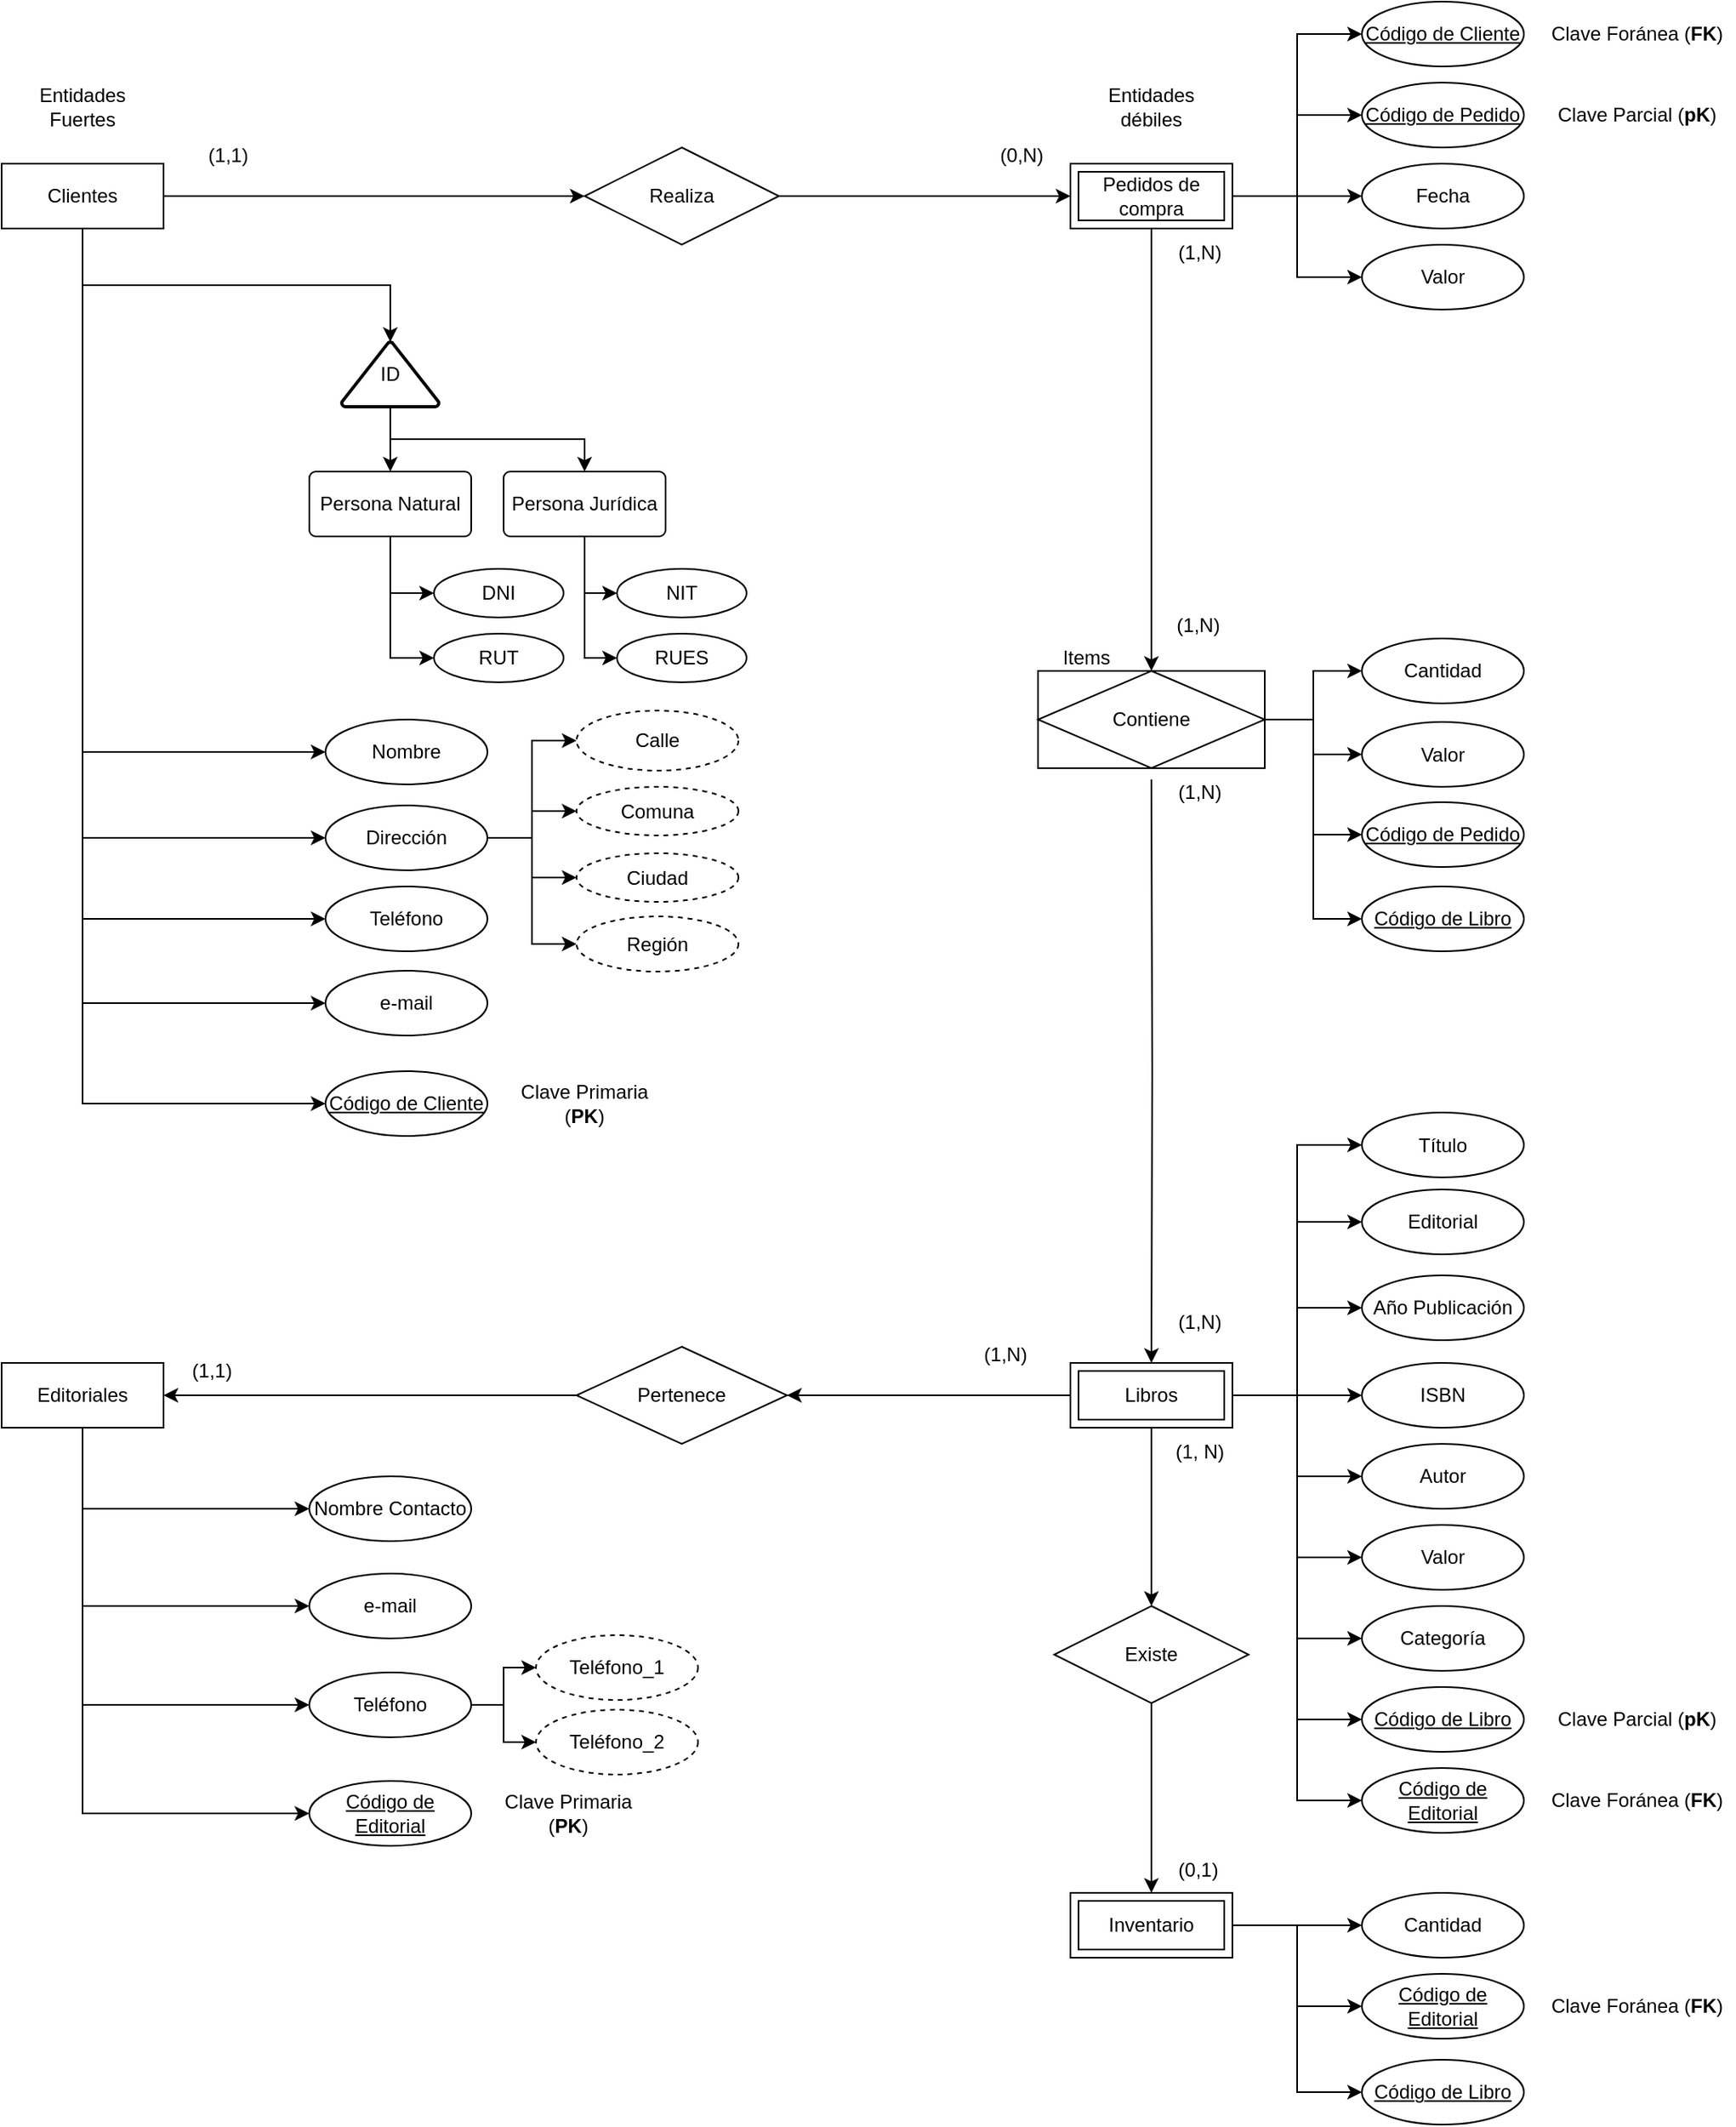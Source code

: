 <mxfile version="27.0.6" pages="2">
  <diagram name="Modelo Conceptual" id="aY8C0CWRc4ceLzLW_nXA">
    <mxGraphModel dx="2040" dy="662" grid="1" gridSize="10" guides="1" tooltips="1" connect="1" arrows="1" fold="1" page="1" pageScale="1" pageWidth="827" pageHeight="1169" math="0" shadow="0">
      <root>
        <mxCell id="0" />
        <mxCell id="1" parent="0" />
        <mxCell id="IEarKkadrqJ-7OaDFkOo-12" value="" style="edgeStyle=orthogonalEdgeStyle;rounded=0;orthogonalLoop=1;jettySize=auto;html=1;exitX=1;exitY=0.5;exitDx=0;exitDy=0;" parent="1" source="s6bERgY4n7bWf2fCO63s-3" target="IEarKkadrqJ-7OaDFkOo-10" edge="1">
          <mxGeometry relative="1" as="geometry" />
        </mxCell>
        <mxCell id="CXtI8FC8hVVEutXkW_Ce-2" style="edgeStyle=orthogonalEdgeStyle;rounded=0;orthogonalLoop=1;jettySize=auto;html=1;exitX=0.5;exitY=1;exitDx=0;exitDy=0;entryX=0;entryY=0.5;entryDx=0;entryDy=0;" parent="1" source="s6bERgY4n7bWf2fCO63s-3" target="CXtI8FC8hVVEutXkW_Ce-1" edge="1">
          <mxGeometry relative="1" as="geometry" />
        </mxCell>
        <mxCell id="CXtI8FC8hVVEutXkW_Ce-8" style="edgeStyle=orthogonalEdgeStyle;rounded=0;orthogonalLoop=1;jettySize=auto;html=1;exitX=0.5;exitY=1;exitDx=0;exitDy=0;entryX=0;entryY=0.5;entryDx=0;entryDy=0;" parent="1" source="s6bERgY4n7bWf2fCO63s-3" target="CXtI8FC8hVVEutXkW_Ce-3" edge="1">
          <mxGeometry relative="1" as="geometry" />
        </mxCell>
        <mxCell id="CXtI8FC8hVVEutXkW_Ce-9" style="edgeStyle=orthogonalEdgeStyle;rounded=0;orthogonalLoop=1;jettySize=auto;html=1;exitX=0.5;exitY=1;exitDx=0;exitDy=0;entryX=0;entryY=0.5;entryDx=0;entryDy=0;" parent="1" source="s6bERgY4n7bWf2fCO63s-3" target="CXtI8FC8hVVEutXkW_Ce-4" edge="1">
          <mxGeometry relative="1" as="geometry" />
        </mxCell>
        <mxCell id="CXtI8FC8hVVEutXkW_Ce-10" style="edgeStyle=orthogonalEdgeStyle;rounded=0;orthogonalLoop=1;jettySize=auto;html=1;exitX=0.5;exitY=1;exitDx=0;exitDy=0;entryX=0;entryY=0.5;entryDx=0;entryDy=0;" parent="1" source="s6bERgY4n7bWf2fCO63s-3" target="CXtI8FC8hVVEutXkW_Ce-5" edge="1">
          <mxGeometry relative="1" as="geometry" />
        </mxCell>
        <mxCell id="s6bERgY4n7bWf2fCO63s-12" style="edgeStyle=orthogonalEdgeStyle;rounded=0;orthogonalLoop=1;jettySize=auto;html=1;exitX=0.5;exitY=1;exitDx=0;exitDy=0;entryX=0;entryY=0.5;entryDx=0;entryDy=0;" parent="1" source="S9vMv4I3xVLp12qS2ure-1" target="s6bERgY4n7bWf2fCO63s-8" edge="1">
          <mxGeometry relative="1" as="geometry" />
        </mxCell>
        <mxCell id="s6bERgY4n7bWf2fCO63s-13" style="edgeStyle=orthogonalEdgeStyle;rounded=0;orthogonalLoop=1;jettySize=auto;html=1;exitX=0.5;exitY=1;exitDx=0;exitDy=0;entryX=0;entryY=0.5;entryDx=0;entryDy=0;" parent="1" source="S9vMv4I3xVLp12qS2ure-1" target="s6bERgY4n7bWf2fCO63s-9" edge="1">
          <mxGeometry relative="1" as="geometry" />
        </mxCell>
        <mxCell id="S9vMv4I3xVLp12qS2ure-1" value="Persona Natural" style="rounded=1;arcSize=10;whiteSpace=wrap;html=1;align=center;" parent="1" vertex="1">
          <mxGeometry x="-490" y="340" width="100" height="40" as="geometry" />
        </mxCell>
        <mxCell id="IEarKkadrqJ-7OaDFkOo-15" style="edgeStyle=orthogonalEdgeStyle;rounded=0;orthogonalLoop=1;jettySize=auto;html=1;exitX=0.5;exitY=1;exitDx=0;exitDy=0;entryX=0.5;entryY=0;entryDx=0;entryDy=0;" parent="1" source="IEarKkadrqJ-7OaDFkOo-1" target="IEarKkadrqJ-7OaDFkOo-46" edge="1">
          <mxGeometry relative="1" as="geometry">
            <mxPoint x="30" y="240" as="targetPoint" />
          </mxGeometry>
        </mxCell>
        <mxCell id="s6bERgY4n7bWf2fCO63s-29" style="edgeStyle=orthogonalEdgeStyle;rounded=0;orthogonalLoop=1;jettySize=auto;html=1;exitX=1;exitY=0.5;exitDx=0;exitDy=0;entryX=0;entryY=0.5;entryDx=0;entryDy=0;" parent="1" source="IEarKkadrqJ-7OaDFkOo-1" target="s6bERgY4n7bWf2fCO63s-27" edge="1">
          <mxGeometry relative="1" as="geometry" />
        </mxCell>
        <mxCell id="s6bERgY4n7bWf2fCO63s-31" style="edgeStyle=orthogonalEdgeStyle;rounded=0;orthogonalLoop=1;jettySize=auto;html=1;exitX=1;exitY=0.5;exitDx=0;exitDy=0;entryX=0;entryY=0.5;entryDx=0;entryDy=0;" parent="1" source="IEarKkadrqJ-7OaDFkOo-1" target="s6bERgY4n7bWf2fCO63s-28" edge="1">
          <mxGeometry relative="1" as="geometry" />
        </mxCell>
        <mxCell id="ZdKeHbbTVBEgNUPkeWRX-11" style="edgeStyle=orthogonalEdgeStyle;rounded=0;orthogonalLoop=1;jettySize=auto;html=1;exitX=1;exitY=0.5;exitDx=0;exitDy=0;entryX=0;entryY=0.5;entryDx=0;entryDy=0;" parent="1" source="IEarKkadrqJ-7OaDFkOo-1" target="ZdKeHbbTVBEgNUPkeWRX-10" edge="1">
          <mxGeometry relative="1" as="geometry" />
        </mxCell>
        <mxCell id="ZdKeHbbTVBEgNUPkeWRX-12" style="edgeStyle=orthogonalEdgeStyle;rounded=0;orthogonalLoop=1;jettySize=auto;html=1;entryX=0;entryY=0.5;entryDx=0;entryDy=0;exitX=1;exitY=0.5;exitDx=0;exitDy=0;" parent="1" source="IEarKkadrqJ-7OaDFkOo-1" target="ZdKeHbbTVBEgNUPkeWRX-9" edge="1">
          <mxGeometry relative="1" as="geometry">
            <mxPoint x="80" y="170" as="sourcePoint" />
          </mxGeometry>
        </mxCell>
        <mxCell id="IEarKkadrqJ-7OaDFkOo-1" value="Pedidos de compra" style="shape=ext;margin=3;double=1;whiteSpace=wrap;html=1;align=center;" parent="1" vertex="1">
          <mxGeometry x="-20" y="150" width="100" height="40" as="geometry" />
        </mxCell>
        <mxCell id="s6bERgY4n7bWf2fCO63s-53" style="edgeStyle=orthogonalEdgeStyle;rounded=0;orthogonalLoop=1;jettySize=auto;html=1;exitX=0.5;exitY=1;exitDx=0;exitDy=0;entryX=0;entryY=0.5;entryDx=0;entryDy=0;" parent="1" source="s6bERgY4n7bWf2fCO63s-58" target="s6bERgY4n7bWf2fCO63s-48" edge="1">
          <mxGeometry relative="1" as="geometry" />
        </mxCell>
        <mxCell id="s6bERgY4n7bWf2fCO63s-54" style="edgeStyle=orthogonalEdgeStyle;rounded=0;orthogonalLoop=1;jettySize=auto;html=1;exitX=0.5;exitY=1;exitDx=0;exitDy=0;entryX=0;entryY=0.5;entryDx=0;entryDy=0;" parent="1" source="s6bERgY4n7bWf2fCO63s-58" target="s6bERgY4n7bWf2fCO63s-49" edge="1">
          <mxGeometry relative="1" as="geometry" />
        </mxCell>
        <mxCell id="s6bERgY4n7bWf2fCO63s-55" style="edgeStyle=orthogonalEdgeStyle;rounded=0;orthogonalLoop=1;jettySize=auto;html=1;exitX=0.5;exitY=1;exitDx=0;exitDy=0;entryX=0;entryY=0.5;entryDx=0;entryDy=0;" parent="1" source="s6bERgY4n7bWf2fCO63s-58" target="s6bERgY4n7bWf2fCO63s-50" edge="1">
          <mxGeometry relative="1" as="geometry" />
        </mxCell>
        <mxCell id="s6bERgY4n7bWf2fCO63s-33" style="edgeStyle=orthogonalEdgeStyle;rounded=0;orthogonalLoop=1;jettySize=auto;html=1;exitX=1;exitY=0.5;exitDx=0;exitDy=0;entryX=0;entryY=0.5;entryDx=0;entryDy=0;" parent="1" source="IEarKkadrqJ-7OaDFkOo-6" target="s6bERgY4n7bWf2fCO63s-32" edge="1">
          <mxGeometry relative="1" as="geometry" />
        </mxCell>
        <mxCell id="ZdKeHbbTVBEgNUPkeWRX-7" style="edgeStyle=orthogonalEdgeStyle;rounded=0;orthogonalLoop=1;jettySize=auto;html=1;exitX=1;exitY=0.5;exitDx=0;exitDy=0;entryX=0;entryY=0.5;entryDx=0;entryDy=0;" parent="1" source="IEarKkadrqJ-7OaDFkOo-6" target="ZdKeHbbTVBEgNUPkeWRX-6" edge="1">
          <mxGeometry relative="1" as="geometry" />
        </mxCell>
        <mxCell id="ZdKeHbbTVBEgNUPkeWRX-22" style="edgeStyle=orthogonalEdgeStyle;rounded=0;orthogonalLoop=1;jettySize=auto;html=1;exitX=1;exitY=0.5;exitDx=0;exitDy=0;entryX=0;entryY=0.5;entryDx=0;entryDy=0;" parent="1" source="IEarKkadrqJ-7OaDFkOo-6" target="ZdKeHbbTVBEgNUPkeWRX-21" edge="1">
          <mxGeometry relative="1" as="geometry" />
        </mxCell>
        <mxCell id="IEarKkadrqJ-7OaDFkOo-6" value="Inventario" style="shape=ext;margin=3;double=1;whiteSpace=wrap;html=1;align=center;" parent="1" vertex="1">
          <mxGeometry x="-20" y="1217" width="100" height="40" as="geometry" />
        </mxCell>
        <mxCell id="IEarKkadrqJ-7OaDFkOo-7" value="Entidades Fuerte&lt;span style=&quot;background-color: transparent; color: light-dark(rgb(0, 0, 0), rgb(255, 255, 255));&quot;&gt;s&lt;/span&gt;" style="text;html=1;align=center;verticalAlign=middle;whiteSpace=wrap;rounded=0;" parent="1" vertex="1">
          <mxGeometry x="-660" y="100" width="60" height="30" as="geometry" />
        </mxCell>
        <mxCell id="IEarKkadrqJ-7OaDFkOo-8" value="Entidades débiles" style="text;html=1;align=center;verticalAlign=middle;whiteSpace=wrap;rounded=0;strokeColor=none;fillColor=none;" parent="1" vertex="1">
          <mxGeometry y="100" width="60" height="30" as="geometry" />
        </mxCell>
        <mxCell id="IEarKkadrqJ-7OaDFkOo-37" value="" style="edgeStyle=orthogonalEdgeStyle;rounded=0;orthogonalLoop=1;jettySize=auto;html=1;" parent="1" source="IEarKkadrqJ-7OaDFkOo-9" target="IEarKkadrqJ-7OaDFkOo-36" edge="1">
          <mxGeometry relative="1" as="geometry" />
        </mxCell>
        <mxCell id="IEarKkadrqJ-7OaDFkOo-42" style="edgeStyle=orthogonalEdgeStyle;rounded=0;orthogonalLoop=1;jettySize=auto;html=1;entryX=1;entryY=0.5;entryDx=0;entryDy=0;" parent="1" source="IEarKkadrqJ-7OaDFkOo-9" target="IEarKkadrqJ-7OaDFkOo-26" edge="1">
          <mxGeometry relative="1" as="geometry">
            <mxPoint x="-170" y="750" as="targetPoint" />
          </mxGeometry>
        </mxCell>
        <mxCell id="s6bERgY4n7bWf2fCO63s-41" style="edgeStyle=orthogonalEdgeStyle;rounded=0;orthogonalLoop=1;jettySize=auto;html=1;exitX=1;exitY=0.5;exitDx=0;exitDy=0;entryX=0;entryY=0.5;entryDx=0;entryDy=0;" parent="1" source="IEarKkadrqJ-7OaDFkOo-9" target="s6bERgY4n7bWf2fCO63s-36" edge="1">
          <mxGeometry relative="1" as="geometry" />
        </mxCell>
        <mxCell id="s6bERgY4n7bWf2fCO63s-42" style="edgeStyle=orthogonalEdgeStyle;rounded=0;orthogonalLoop=1;jettySize=auto;html=1;exitX=1;exitY=0.5;exitDx=0;exitDy=0;entryX=0;entryY=0.5;entryDx=0;entryDy=0;" parent="1" source="IEarKkadrqJ-7OaDFkOo-9" target="s6bERgY4n7bWf2fCO63s-37" edge="1">
          <mxGeometry relative="1" as="geometry" />
        </mxCell>
        <mxCell id="s6bERgY4n7bWf2fCO63s-43" style="edgeStyle=orthogonalEdgeStyle;rounded=0;orthogonalLoop=1;jettySize=auto;html=1;exitX=1;exitY=0.5;exitDx=0;exitDy=0;entryX=0;entryY=0.5;entryDx=0;entryDy=0;" parent="1" source="IEarKkadrqJ-7OaDFkOo-9" target="s6bERgY4n7bWf2fCO63s-34" edge="1">
          <mxGeometry relative="1" as="geometry" />
        </mxCell>
        <mxCell id="s6bERgY4n7bWf2fCO63s-44" style="edgeStyle=orthogonalEdgeStyle;rounded=0;orthogonalLoop=1;jettySize=auto;html=1;exitX=1;exitY=0.5;exitDx=0;exitDy=0;entryX=0;entryY=0.5;entryDx=0;entryDy=0;" parent="1" source="IEarKkadrqJ-7OaDFkOo-9" target="s6bERgY4n7bWf2fCO63s-35" edge="1">
          <mxGeometry relative="1" as="geometry" />
        </mxCell>
        <mxCell id="s6bERgY4n7bWf2fCO63s-45" style="edgeStyle=orthogonalEdgeStyle;rounded=0;orthogonalLoop=1;jettySize=auto;html=1;exitX=1;exitY=0.5;exitDx=0;exitDy=0;entryX=0;entryY=0.5;entryDx=0;entryDy=0;" parent="1" source="IEarKkadrqJ-7OaDFkOo-9" target="s6bERgY4n7bWf2fCO63s-40" edge="1">
          <mxGeometry relative="1" as="geometry" />
        </mxCell>
        <mxCell id="s6bERgY4n7bWf2fCO63s-46" style="edgeStyle=orthogonalEdgeStyle;rounded=0;orthogonalLoop=1;jettySize=auto;html=1;exitX=1;exitY=0.5;exitDx=0;exitDy=0;entryX=0;entryY=0.5;entryDx=0;entryDy=0;" parent="1" source="IEarKkadrqJ-7OaDFkOo-9" target="s6bERgY4n7bWf2fCO63s-39" edge="1">
          <mxGeometry relative="1" as="geometry" />
        </mxCell>
        <mxCell id="s6bERgY4n7bWf2fCO63s-47" style="edgeStyle=orthogonalEdgeStyle;rounded=0;orthogonalLoop=1;jettySize=auto;html=1;exitX=1;exitY=0.5;exitDx=0;exitDy=0;entryX=0;entryY=0.5;entryDx=0;entryDy=0;" parent="1" source="IEarKkadrqJ-7OaDFkOo-9" target="s6bERgY4n7bWf2fCO63s-38" edge="1">
          <mxGeometry relative="1" as="geometry" />
        </mxCell>
        <mxCell id="ZdKeHbbTVBEgNUPkeWRX-8" style="edgeStyle=orthogonalEdgeStyle;rounded=0;orthogonalLoop=1;jettySize=auto;html=1;exitX=1;exitY=0.5;exitDx=0;exitDy=0;entryX=0;entryY=0.5;entryDx=0;entryDy=0;" parent="1" source="IEarKkadrqJ-7OaDFkOo-9" target="ZdKeHbbTVBEgNUPkeWRX-5" edge="1">
          <mxGeometry relative="1" as="geometry" />
        </mxCell>
        <mxCell id="ZdKeHbbTVBEgNUPkeWRX-18" style="edgeStyle=orthogonalEdgeStyle;rounded=0;orthogonalLoop=1;jettySize=auto;html=1;exitX=1;exitY=0.5;exitDx=0;exitDy=0;entryX=0;entryY=0.5;entryDx=0;entryDy=0;" parent="1" source="IEarKkadrqJ-7OaDFkOo-9" target="ZdKeHbbTVBEgNUPkeWRX-17" edge="1">
          <mxGeometry relative="1" as="geometry" />
        </mxCell>
        <mxCell id="IEarKkadrqJ-7OaDFkOo-9" value="Libros" style="shape=ext;margin=3;double=1;whiteSpace=wrap;html=1;align=center;" parent="1" vertex="1">
          <mxGeometry x="-20" y="890" width="100" height="40" as="geometry" />
        </mxCell>
        <mxCell id="IEarKkadrqJ-7OaDFkOo-17" value="" style="edgeStyle=orthogonalEdgeStyle;rounded=0;orthogonalLoop=1;jettySize=auto;html=1;exitX=1;exitY=0.5;exitDx=0;exitDy=0;" parent="1" source="IEarKkadrqJ-7OaDFkOo-10" target="IEarKkadrqJ-7OaDFkOo-1" edge="1">
          <mxGeometry relative="1" as="geometry">
            <mxPoint x="-170" y="170" as="sourcePoint" />
          </mxGeometry>
        </mxCell>
        <mxCell id="IEarKkadrqJ-7OaDFkOo-10" value="Realiza" style="shape=rhombus;perimeter=rhombusPerimeter;whiteSpace=wrap;html=1;align=center;" parent="1" vertex="1">
          <mxGeometry x="-320" y="140" width="120" height="60" as="geometry" />
        </mxCell>
        <mxCell id="IEarKkadrqJ-7OaDFkOo-16" value="" style="edgeStyle=orthogonalEdgeStyle;rounded=0;orthogonalLoop=1;jettySize=auto;html=1;" parent="1" target="IEarKkadrqJ-7OaDFkOo-9" edge="1">
          <mxGeometry relative="1" as="geometry">
            <mxPoint x="30" y="530" as="sourcePoint" />
          </mxGeometry>
        </mxCell>
        <mxCell id="IEarKkadrqJ-7OaDFkOo-22" value="(1,1)" style="text;html=1;align=center;verticalAlign=middle;whiteSpace=wrap;rounded=0;" parent="1" vertex="1">
          <mxGeometry x="-570" y="130" width="60" height="30" as="geometry" />
        </mxCell>
        <mxCell id="IEarKkadrqJ-7OaDFkOo-23" value="(0,N)" style="text;html=1;align=center;verticalAlign=middle;whiteSpace=wrap;rounded=0;" parent="1" vertex="1">
          <mxGeometry x="-80" y="130" width="60" height="30" as="geometry" />
        </mxCell>
        <mxCell id="IEarKkadrqJ-7OaDFkOo-24" value="(1,N)" style="text;html=1;align=center;verticalAlign=middle;whiteSpace=wrap;rounded=0;" parent="1" vertex="1">
          <mxGeometry x="30" y="190" width="60" height="30" as="geometry" />
        </mxCell>
        <mxCell id="IEarKkadrqJ-7OaDFkOo-25" value="(1,N)" style="text;html=1;align=center;verticalAlign=middle;whiteSpace=wrap;rounded=0;" parent="1" vertex="1">
          <mxGeometry x="30" y="523" width="60" height="30" as="geometry" />
        </mxCell>
        <mxCell id="IEarKkadrqJ-7OaDFkOo-44" value="" style="edgeStyle=orthogonalEdgeStyle;rounded=0;orthogonalLoop=1;jettySize=auto;html=1;entryX=1;entryY=0.5;entryDx=0;entryDy=0;" parent="1" source="IEarKkadrqJ-7OaDFkOo-26" target="s6bERgY4n7bWf2fCO63s-58" edge="1">
          <mxGeometry relative="1" as="geometry">
            <mxPoint x="-460" y="910" as="targetPoint" />
          </mxGeometry>
        </mxCell>
        <mxCell id="IEarKkadrqJ-7OaDFkOo-26" value="Pertenece" style="shape=rhombus;perimeter=rhombusPerimeter;whiteSpace=wrap;html=1;align=center;" parent="1" vertex="1">
          <mxGeometry x="-325" y="880" width="130" height="60" as="geometry" />
        </mxCell>
        <mxCell id="IEarKkadrqJ-7OaDFkOo-30" value="(1,N)" style="text;html=1;align=center;verticalAlign=middle;whiteSpace=wrap;rounded=0;" parent="1" vertex="1">
          <mxGeometry x="-90" y="870" width="60" height="30" as="geometry" />
        </mxCell>
        <mxCell id="IEarKkadrqJ-7OaDFkOo-33" value="(1,1)" style="text;html=1;align=center;verticalAlign=middle;whiteSpace=wrap;rounded=0;" parent="1" vertex="1">
          <mxGeometry x="-580" y="880" width="60" height="30" as="geometry" />
        </mxCell>
        <mxCell id="IEarKkadrqJ-7OaDFkOo-38" value="" style="edgeStyle=orthogonalEdgeStyle;rounded=0;orthogonalLoop=1;jettySize=auto;html=1;" parent="1" source="IEarKkadrqJ-7OaDFkOo-36" target="IEarKkadrqJ-7OaDFkOo-6" edge="1">
          <mxGeometry relative="1" as="geometry" />
        </mxCell>
        <mxCell id="IEarKkadrqJ-7OaDFkOo-36" value="Existe" style="shape=rhombus;perimeter=rhombusPerimeter;whiteSpace=wrap;html=1;align=center;" parent="1" vertex="1">
          <mxGeometry x="-30" y="1040" width="120" height="60" as="geometry" />
        </mxCell>
        <mxCell id="IEarKkadrqJ-7OaDFkOo-39" value="(1, N)" style="text;html=1;align=center;verticalAlign=middle;whiteSpace=wrap;rounded=0;" parent="1" vertex="1">
          <mxGeometry x="30" y="930" width="60" height="30" as="geometry" />
        </mxCell>
        <mxCell id="IEarKkadrqJ-7OaDFkOo-40" value="(0,1)" style="text;html=1;align=center;verticalAlign=middle;whiteSpace=wrap;rounded=0;" parent="1" vertex="1">
          <mxGeometry x="29" y="1188" width="60" height="30" as="geometry" />
        </mxCell>
        <mxCell id="ZdKeHbbTVBEgNUPkeWRX-14" style="edgeStyle=orthogonalEdgeStyle;rounded=0;orthogonalLoop=1;jettySize=auto;html=1;exitX=1;exitY=0.5;exitDx=0;exitDy=0;" parent="1" source="IEarKkadrqJ-7OaDFkOo-46" target="ZdKeHbbTVBEgNUPkeWRX-13" edge="1">
          <mxGeometry relative="1" as="geometry" />
        </mxCell>
        <mxCell id="ZdKeHbbTVBEgNUPkeWRX-16" style="edgeStyle=orthogonalEdgeStyle;rounded=0;orthogonalLoop=1;jettySize=auto;html=1;exitX=1;exitY=0.5;exitDx=0;exitDy=0;entryX=0;entryY=0.5;entryDx=0;entryDy=0;" parent="1" source="IEarKkadrqJ-7OaDFkOo-46" target="ZdKeHbbTVBEgNUPkeWRX-15" edge="1">
          <mxGeometry relative="1" as="geometry" />
        </mxCell>
        <mxCell id="ZdKeHbbTVBEgNUPkeWRX-25" style="edgeStyle=orthogonalEdgeStyle;rounded=0;orthogonalLoop=1;jettySize=auto;html=1;exitX=1;exitY=0.5;exitDx=0;exitDy=0;entryX=0;entryY=0.5;entryDx=0;entryDy=0;" parent="1" source="IEarKkadrqJ-7OaDFkOo-46" target="ZdKeHbbTVBEgNUPkeWRX-24" edge="1">
          <mxGeometry relative="1" as="geometry" />
        </mxCell>
        <mxCell id="ZdKeHbbTVBEgNUPkeWRX-26" style="edgeStyle=orthogonalEdgeStyle;rounded=0;orthogonalLoop=1;jettySize=auto;html=1;exitX=1;exitY=0.5;exitDx=0;exitDy=0;entryX=0;entryY=0.5;entryDx=0;entryDy=0;" parent="1" source="IEarKkadrqJ-7OaDFkOo-46" target="ZdKeHbbTVBEgNUPkeWRX-23" edge="1">
          <mxGeometry relative="1" as="geometry" />
        </mxCell>
        <mxCell id="IEarKkadrqJ-7OaDFkOo-46" value="Contiene" style="shape=associativeEntity;whiteSpace=wrap;html=1;align=center;" parent="1" vertex="1">
          <mxGeometry x="-40" y="463" width="140" height="60" as="geometry" />
        </mxCell>
        <mxCell id="IEarKkadrqJ-7OaDFkOo-47" value="Items" style="text;html=1;align=center;verticalAlign=middle;whiteSpace=wrap;rounded=0;" parent="1" vertex="1">
          <mxGeometry x="-40" y="440" width="60" height="30" as="geometry" />
        </mxCell>
        <mxCell id="IEarKkadrqJ-7OaDFkOo-49" value="(1,N)" style="text;html=1;align=center;verticalAlign=middle;whiteSpace=wrap;rounded=0;" parent="1" vertex="1">
          <mxGeometry x="29" y="420" width="60" height="30" as="geometry" />
        </mxCell>
        <mxCell id="IEarKkadrqJ-7OaDFkOo-50" value="(1,N)" style="text;html=1;align=center;verticalAlign=middle;whiteSpace=wrap;rounded=0;" parent="1" vertex="1">
          <mxGeometry x="30" y="850" width="60" height="30" as="geometry" />
        </mxCell>
        <mxCell id="CXtI8FC8hVVEutXkW_Ce-1" value="Nombre" style="ellipse;whiteSpace=wrap;html=1;align=center;" parent="1" vertex="1">
          <mxGeometry x="-480" y="493" width="100" height="40" as="geometry" />
        </mxCell>
        <mxCell id="s6bERgY4n7bWf2fCO63s-22" style="edgeStyle=orthogonalEdgeStyle;rounded=0;orthogonalLoop=1;jettySize=auto;html=1;exitX=1;exitY=0.5;exitDx=0;exitDy=0;entryX=0;entryY=0.5;entryDx=0;entryDy=0;" parent="1" source="CXtI8FC8hVVEutXkW_Ce-3" target="s6bERgY4n7bWf2fCO63s-16" edge="1">
          <mxGeometry relative="1" as="geometry" />
        </mxCell>
        <mxCell id="s6bERgY4n7bWf2fCO63s-23" style="edgeStyle=orthogonalEdgeStyle;rounded=0;orthogonalLoop=1;jettySize=auto;html=1;exitX=1;exitY=0.5;exitDx=0;exitDy=0;entryX=0;entryY=0.5;entryDx=0;entryDy=0;" parent="1" source="CXtI8FC8hVVEutXkW_Ce-3" target="s6bERgY4n7bWf2fCO63s-18" edge="1">
          <mxGeometry relative="1" as="geometry" />
        </mxCell>
        <mxCell id="s6bERgY4n7bWf2fCO63s-24" style="edgeStyle=orthogonalEdgeStyle;rounded=0;orthogonalLoop=1;jettySize=auto;html=1;exitX=1;exitY=0.5;exitDx=0;exitDy=0;entryX=0;entryY=0.5;entryDx=0;entryDy=0;" parent="1" source="CXtI8FC8hVVEutXkW_Ce-3" target="s6bERgY4n7bWf2fCO63s-21" edge="1">
          <mxGeometry relative="1" as="geometry" />
        </mxCell>
        <mxCell id="s6bERgY4n7bWf2fCO63s-25" style="edgeStyle=orthogonalEdgeStyle;rounded=0;orthogonalLoop=1;jettySize=auto;html=1;exitX=1;exitY=0.5;exitDx=0;exitDy=0;entryX=0;entryY=0.5;entryDx=0;entryDy=0;" parent="1" source="CXtI8FC8hVVEutXkW_Ce-3" target="s6bERgY4n7bWf2fCO63s-17" edge="1">
          <mxGeometry relative="1" as="geometry" />
        </mxCell>
        <mxCell id="CXtI8FC8hVVEutXkW_Ce-3" value="Dirección" style="ellipse;whiteSpace=wrap;html=1;align=center;" parent="1" vertex="1">
          <mxGeometry x="-480" y="546" width="100" height="40" as="geometry" />
        </mxCell>
        <mxCell id="CXtI8FC8hVVEutXkW_Ce-4" value="Teléfono" style="ellipse;whiteSpace=wrap;html=1;align=center;" parent="1" vertex="1">
          <mxGeometry x="-480" y="596" width="100" height="40" as="geometry" />
        </mxCell>
        <mxCell id="CXtI8FC8hVVEutXkW_Ce-5" value="e-mail" style="ellipse;whiteSpace=wrap;html=1;align=center;" parent="1" vertex="1">
          <mxGeometry x="-480" y="648" width="100" height="40" as="geometry" />
        </mxCell>
        <mxCell id="s6bERgY4n7bWf2fCO63s-6" style="edgeStyle=orthogonalEdgeStyle;rounded=0;orthogonalLoop=1;jettySize=auto;html=1;exitX=0.5;exitY=1;exitDx=0;exitDy=0;exitPerimeter=0;entryX=0.5;entryY=0;entryDx=0;entryDy=0;" parent="1" source="s6bERgY4n7bWf2fCO63s-1" target="S9vMv4I3xVLp12qS2ure-1" edge="1">
          <mxGeometry relative="1" as="geometry" />
        </mxCell>
        <mxCell id="s6bERgY4n7bWf2fCO63s-7" style="edgeStyle=orthogonalEdgeStyle;rounded=0;orthogonalLoop=1;jettySize=auto;html=1;exitX=0.5;exitY=1;exitDx=0;exitDy=0;exitPerimeter=0;entryX=0.5;entryY=0;entryDx=0;entryDy=0;" parent="1" source="s6bERgY4n7bWf2fCO63s-1" target="s6bERgY4n7bWf2fCO63s-5" edge="1">
          <mxGeometry relative="1" as="geometry" />
        </mxCell>
        <mxCell id="s6bERgY4n7bWf2fCO63s-1" value="ID" style="strokeWidth=2;html=1;shape=mxgraph.flowchart.extract_or_measurement;whiteSpace=wrap;" parent="1" vertex="1">
          <mxGeometry x="-470" y="260" width="60" height="40" as="geometry" />
        </mxCell>
        <mxCell id="ZdKeHbbTVBEgNUPkeWRX-2" style="edgeStyle=orthogonalEdgeStyle;rounded=0;orthogonalLoop=1;jettySize=auto;html=1;exitX=0.5;exitY=1;exitDx=0;exitDy=0;entryX=0;entryY=0.5;entryDx=0;entryDy=0;" parent="1" source="s6bERgY4n7bWf2fCO63s-3" target="ZdKeHbbTVBEgNUPkeWRX-1" edge="1">
          <mxGeometry relative="1" as="geometry" />
        </mxCell>
        <mxCell id="s6bERgY4n7bWf2fCO63s-3" value="Clientes" style="whiteSpace=wrap;html=1;align=center;" parent="1" vertex="1">
          <mxGeometry x="-680" y="150" width="100" height="40" as="geometry" />
        </mxCell>
        <mxCell id="s6bERgY4n7bWf2fCO63s-4" style="edgeStyle=orthogonalEdgeStyle;rounded=0;orthogonalLoop=1;jettySize=auto;html=1;exitX=0.5;exitY=1;exitDx=0;exitDy=0;entryX=0.5;entryY=0;entryDx=0;entryDy=0;entryPerimeter=0;" parent="1" source="s6bERgY4n7bWf2fCO63s-3" target="s6bERgY4n7bWf2fCO63s-1" edge="1">
          <mxGeometry relative="1" as="geometry" />
        </mxCell>
        <mxCell id="s6bERgY4n7bWf2fCO63s-14" style="edgeStyle=orthogonalEdgeStyle;rounded=0;orthogonalLoop=1;jettySize=auto;html=1;exitX=0.5;exitY=1;exitDx=0;exitDy=0;entryX=0;entryY=0.5;entryDx=0;entryDy=0;" parent="1" source="s6bERgY4n7bWf2fCO63s-5" target="s6bERgY4n7bWf2fCO63s-10" edge="1">
          <mxGeometry relative="1" as="geometry" />
        </mxCell>
        <mxCell id="s6bERgY4n7bWf2fCO63s-15" style="edgeStyle=orthogonalEdgeStyle;rounded=0;orthogonalLoop=1;jettySize=auto;html=1;exitX=0.5;exitY=1;exitDx=0;exitDy=0;entryX=0;entryY=0.5;entryDx=0;entryDy=0;" parent="1" source="s6bERgY4n7bWf2fCO63s-5" target="s6bERgY4n7bWf2fCO63s-11" edge="1">
          <mxGeometry relative="1" as="geometry" />
        </mxCell>
        <mxCell id="s6bERgY4n7bWf2fCO63s-5" value="Persona Jurídica" style="rounded=1;arcSize=10;whiteSpace=wrap;html=1;align=center;" parent="1" vertex="1">
          <mxGeometry x="-370" y="340" width="100" height="40" as="geometry" />
        </mxCell>
        <mxCell id="s6bERgY4n7bWf2fCO63s-8" value="DNI" style="ellipse;whiteSpace=wrap;html=1;align=center;" parent="1" vertex="1">
          <mxGeometry x="-413" y="400" width="80" height="30" as="geometry" />
        </mxCell>
        <mxCell id="s6bERgY4n7bWf2fCO63s-9" value="RUT" style="ellipse;whiteSpace=wrap;html=1;align=center;" parent="1" vertex="1">
          <mxGeometry x="-413" y="440" width="80" height="30" as="geometry" />
        </mxCell>
        <mxCell id="s6bERgY4n7bWf2fCO63s-10" value="NIT" style="ellipse;whiteSpace=wrap;html=1;align=center;" parent="1" vertex="1">
          <mxGeometry x="-300" y="400" width="80" height="30" as="geometry" />
        </mxCell>
        <mxCell id="s6bERgY4n7bWf2fCO63s-11" value="RUES" style="ellipse;whiteSpace=wrap;html=1;align=center;" parent="1" vertex="1">
          <mxGeometry x="-300" y="440" width="80" height="30" as="geometry" />
        </mxCell>
        <mxCell id="s6bERgY4n7bWf2fCO63s-16" value="Calle" style="ellipse;whiteSpace=wrap;html=1;align=center;dashed=1;" parent="1" vertex="1">
          <mxGeometry x="-325" y="487.5" width="100" height="37" as="geometry" />
        </mxCell>
        <mxCell id="s6bERgY4n7bWf2fCO63s-17" value="Región" style="ellipse;whiteSpace=wrap;html=1;align=center;dashed=1;" parent="1" vertex="1">
          <mxGeometry x="-325" y="614.5" width="100" height="34" as="geometry" />
        </mxCell>
        <mxCell id="s6bERgY4n7bWf2fCO63s-18" value="Comuna" style="ellipse;whiteSpace=wrap;html=1;align=center;dashed=1;" parent="1" vertex="1">
          <mxGeometry x="-325" y="534.5" width="100" height="30" as="geometry" />
        </mxCell>
        <mxCell id="s6bERgY4n7bWf2fCO63s-21" value="Ciudad" style="ellipse;whiteSpace=wrap;html=1;align=center;dashed=1;" parent="1" vertex="1">
          <mxGeometry x="-325" y="575.5" width="100" height="30" as="geometry" />
        </mxCell>
        <mxCell id="s6bERgY4n7bWf2fCO63s-27" value="Fecha" style="ellipse;whiteSpace=wrap;html=1;align=center;" parent="1" vertex="1">
          <mxGeometry x="160" y="150" width="100" height="40" as="geometry" />
        </mxCell>
        <mxCell id="s6bERgY4n7bWf2fCO63s-28" value="Valor" style="ellipse;whiteSpace=wrap;html=1;align=center;" parent="1" vertex="1">
          <mxGeometry x="160" y="200" width="100" height="40" as="geometry" />
        </mxCell>
        <mxCell id="s6bERgY4n7bWf2fCO63s-32" value="Cantidad" style="ellipse;whiteSpace=wrap;html=1;align=center;" parent="1" vertex="1">
          <mxGeometry x="160" y="1217" width="100" height="40" as="geometry" />
        </mxCell>
        <mxCell id="s6bERgY4n7bWf2fCO63s-34" value="Año Publicación" style="ellipse;whiteSpace=wrap;html=1;align=center;" parent="1" vertex="1">
          <mxGeometry x="160" y="836" width="100" height="40" as="geometry" />
        </mxCell>
        <mxCell id="s6bERgY4n7bWf2fCO63s-35" value="ISBN" style="ellipse;whiteSpace=wrap;html=1;align=center;" parent="1" vertex="1">
          <mxGeometry x="160" y="890" width="100" height="40" as="geometry" />
        </mxCell>
        <mxCell id="s6bERgY4n7bWf2fCO63s-36" value="Título" style="ellipse;whiteSpace=wrap;html=1;align=center;" parent="1" vertex="1">
          <mxGeometry x="160" y="735.5" width="100" height="40" as="geometry" />
        </mxCell>
        <mxCell id="s6bERgY4n7bWf2fCO63s-37" value="Editorial" style="ellipse;whiteSpace=wrap;html=1;align=center;" parent="1" vertex="1">
          <mxGeometry x="160" y="783" width="100" height="40" as="geometry" />
        </mxCell>
        <mxCell id="s6bERgY4n7bWf2fCO63s-38" value="Categoría" style="ellipse;whiteSpace=wrap;html=1;align=center;" parent="1" vertex="1">
          <mxGeometry x="160" y="1040" width="100" height="40" as="geometry" />
        </mxCell>
        <mxCell id="s6bERgY4n7bWf2fCO63s-39" value="Valor" style="ellipse;whiteSpace=wrap;html=1;align=center;" parent="1" vertex="1">
          <mxGeometry x="160" y="990" width="100" height="40" as="geometry" />
        </mxCell>
        <mxCell id="s6bERgY4n7bWf2fCO63s-40" value="Autor" style="ellipse;whiteSpace=wrap;html=1;align=center;" parent="1" vertex="1">
          <mxGeometry x="160" y="940" width="100" height="40" as="geometry" />
        </mxCell>
        <mxCell id="s6bERgY4n7bWf2fCO63s-48" value="Nombre Contacto" style="ellipse;whiteSpace=wrap;html=1;align=center;" parent="1" vertex="1">
          <mxGeometry x="-490" y="960" width="100" height="40" as="geometry" />
        </mxCell>
        <mxCell id="s6bERgY4n7bWf2fCO63s-49" value="e-mail" style="ellipse;whiteSpace=wrap;html=1;align=center;" parent="1" vertex="1">
          <mxGeometry x="-490" y="1020" width="100" height="40" as="geometry" />
        </mxCell>
        <mxCell id="s6bERgY4n7bWf2fCO63s-56" style="edgeStyle=orthogonalEdgeStyle;rounded=0;orthogonalLoop=1;jettySize=auto;html=1;exitX=1;exitY=0.5;exitDx=0;exitDy=0;entryX=0;entryY=0.5;entryDx=0;entryDy=0;" parent="1" source="s6bERgY4n7bWf2fCO63s-50" target="s6bERgY4n7bWf2fCO63s-51" edge="1">
          <mxGeometry relative="1" as="geometry" />
        </mxCell>
        <mxCell id="s6bERgY4n7bWf2fCO63s-57" style="edgeStyle=orthogonalEdgeStyle;rounded=0;orthogonalLoop=1;jettySize=auto;html=1;exitX=1;exitY=0.5;exitDx=0;exitDy=0;entryX=0;entryY=0.5;entryDx=0;entryDy=0;" parent="1" source="s6bERgY4n7bWf2fCO63s-50" target="s6bERgY4n7bWf2fCO63s-52" edge="1">
          <mxGeometry relative="1" as="geometry" />
        </mxCell>
        <mxCell id="s6bERgY4n7bWf2fCO63s-50" value="Teléfono" style="ellipse;whiteSpace=wrap;html=1;align=center;" parent="1" vertex="1">
          <mxGeometry x="-490" y="1081" width="100" height="40" as="geometry" />
        </mxCell>
        <mxCell id="s6bERgY4n7bWf2fCO63s-51" value="Teléfono_1" style="ellipse;whiteSpace=wrap;html=1;align=center;dashed=1;" parent="1" vertex="1">
          <mxGeometry x="-350" y="1058" width="100" height="40" as="geometry" />
        </mxCell>
        <mxCell id="s6bERgY4n7bWf2fCO63s-52" value="Teléfono_2" style="ellipse;whiteSpace=wrap;html=1;align=center;dashed=1;" parent="1" vertex="1">
          <mxGeometry x="-350" y="1104" width="100" height="40" as="geometry" />
        </mxCell>
        <mxCell id="ZdKeHbbTVBEgNUPkeWRX-4" style="edgeStyle=orthogonalEdgeStyle;rounded=0;orthogonalLoop=1;jettySize=auto;html=1;exitX=0.5;exitY=1;exitDx=0;exitDy=0;entryX=0;entryY=0.5;entryDx=0;entryDy=0;" parent="1" source="s6bERgY4n7bWf2fCO63s-58" target="ZdKeHbbTVBEgNUPkeWRX-3" edge="1">
          <mxGeometry relative="1" as="geometry" />
        </mxCell>
        <mxCell id="s6bERgY4n7bWf2fCO63s-58" value="Editoriales" style="whiteSpace=wrap;html=1;align=center;" parent="1" vertex="1">
          <mxGeometry x="-680" y="890" width="100" height="40" as="geometry" />
        </mxCell>
        <mxCell id="ZdKeHbbTVBEgNUPkeWRX-1" value="Código de Cliente" style="ellipse;whiteSpace=wrap;html=1;align=center;fontStyle=4;" parent="1" vertex="1">
          <mxGeometry x="-480" y="710" width="100" height="40" as="geometry" />
        </mxCell>
        <mxCell id="ZdKeHbbTVBEgNUPkeWRX-3" value="Código de Editorial" style="ellipse;whiteSpace=wrap;html=1;align=center;fontStyle=4;" parent="1" vertex="1">
          <mxGeometry x="-490" y="1148" width="100" height="40" as="geometry" />
        </mxCell>
        <mxCell id="ZdKeHbbTVBEgNUPkeWRX-5" value="Código de Editorial" style="ellipse;whiteSpace=wrap;html=1;align=center;fontStyle=4;" parent="1" vertex="1">
          <mxGeometry x="160" y="1140" width="100" height="40" as="geometry" />
        </mxCell>
        <mxCell id="ZdKeHbbTVBEgNUPkeWRX-6" value="Código de Editorial" style="ellipse;whiteSpace=wrap;html=1;align=center;fontStyle=4;" parent="1" vertex="1">
          <mxGeometry x="160" y="1267" width="100" height="40" as="geometry" />
        </mxCell>
        <mxCell id="ZdKeHbbTVBEgNUPkeWRX-9" value="Código de Cliente" style="ellipse;whiteSpace=wrap;html=1;align=center;fontStyle=4;" parent="1" vertex="1">
          <mxGeometry x="160" y="50" width="100" height="40" as="geometry" />
        </mxCell>
        <mxCell id="ZdKeHbbTVBEgNUPkeWRX-10" value="Código de Pedido" style="ellipse;whiteSpace=wrap;html=1;align=center;fontStyle=4;" parent="1" vertex="1">
          <mxGeometry x="160" y="100" width="100" height="40" as="geometry" />
        </mxCell>
        <mxCell id="ZdKeHbbTVBEgNUPkeWRX-13" value="Valor" style="ellipse;whiteSpace=wrap;html=1;align=center;" parent="1" vertex="1">
          <mxGeometry x="160" y="494.5" width="100" height="40" as="geometry" />
        </mxCell>
        <mxCell id="ZdKeHbbTVBEgNUPkeWRX-15" value="Cantidad" style="ellipse;whiteSpace=wrap;html=1;align=center;" parent="1" vertex="1">
          <mxGeometry x="160" y="443" width="100" height="40" as="geometry" />
        </mxCell>
        <mxCell id="ZdKeHbbTVBEgNUPkeWRX-17" value="Código de Libro" style="ellipse;whiteSpace=wrap;html=1;align=center;fontStyle=4;" parent="1" vertex="1">
          <mxGeometry x="160" y="1090" width="100" height="40" as="geometry" />
        </mxCell>
        <mxCell id="ZdKeHbbTVBEgNUPkeWRX-21" value="Código de Libro" style="ellipse;whiteSpace=wrap;html=1;align=center;fontStyle=4;" parent="1" vertex="1">
          <mxGeometry x="160" y="1320" width="100" height="40" as="geometry" />
        </mxCell>
        <mxCell id="ZdKeHbbTVBEgNUPkeWRX-23" value="Código de Libro" style="ellipse;whiteSpace=wrap;html=1;align=center;fontStyle=4;" parent="1" vertex="1">
          <mxGeometry x="160" y="596" width="100" height="40" as="geometry" />
        </mxCell>
        <mxCell id="ZdKeHbbTVBEgNUPkeWRX-24" value="Código de Pedido" style="ellipse;whiteSpace=wrap;html=1;align=center;fontStyle=4;" parent="1" vertex="1">
          <mxGeometry x="160" y="544" width="100" height="40" as="geometry" />
        </mxCell>
        <mxCell id="km4f6FlcljY83wYvLz_m-1" value="Clave Foránea (&lt;b&gt;FK&lt;/b&gt;)" style="text;html=1;align=center;verticalAlign=middle;whiteSpace=wrap;rounded=0;" vertex="1" parent="1">
          <mxGeometry x="270" y="55" width="120" height="30" as="geometry" />
        </mxCell>
        <mxCell id="km4f6FlcljY83wYvLz_m-2" value="Clave Parcial (&lt;b&gt;pK&lt;/b&gt;)" style="text;html=1;align=center;verticalAlign=middle;whiteSpace=wrap;rounded=0;" vertex="1" parent="1">
          <mxGeometry x="270" y="105" width="120" height="30" as="geometry" />
        </mxCell>
        <mxCell id="km4f6FlcljY83wYvLz_m-3" value="Clave Primaria (&lt;b&gt;PK&lt;/b&gt;)" style="text;html=1;align=center;verticalAlign=middle;whiteSpace=wrap;rounded=0;" vertex="1" parent="1">
          <mxGeometry x="-370" y="715" width="100" height="30" as="geometry" />
        </mxCell>
        <mxCell id="km4f6FlcljY83wYvLz_m-4" value="Clave Primaria (&lt;b&gt;PK&lt;/b&gt;)" style="text;html=1;align=center;verticalAlign=middle;whiteSpace=wrap;rounded=0;" vertex="1" parent="1">
          <mxGeometry x="-380" y="1153" width="100" height="30" as="geometry" />
        </mxCell>
        <mxCell id="km4f6FlcljY83wYvLz_m-5" value="Clave Foránea (&lt;b&gt;FK&lt;/b&gt;)" style="text;html=1;align=center;verticalAlign=middle;whiteSpace=wrap;rounded=0;" vertex="1" parent="1">
          <mxGeometry x="270" y="1145" width="120" height="30" as="geometry" />
        </mxCell>
        <mxCell id="km4f6FlcljY83wYvLz_m-6" value="Clave Parcial (&lt;b&gt;pK&lt;/b&gt;)" style="text;html=1;align=center;verticalAlign=middle;whiteSpace=wrap;rounded=0;" vertex="1" parent="1">
          <mxGeometry x="270" y="1095" width="120" height="30" as="geometry" />
        </mxCell>
        <mxCell id="km4f6FlcljY83wYvLz_m-7" value="Clave Foránea (&lt;b&gt;FK&lt;/b&gt;)" style="text;html=1;align=center;verticalAlign=middle;whiteSpace=wrap;rounded=0;" vertex="1" parent="1">
          <mxGeometry x="270" y="1272" width="120" height="30" as="geometry" />
        </mxCell>
      </root>
    </mxGraphModel>
  </diagram>
  <diagram id="vyXroLmQG0Gv4IHW4cHS" name="Modelo Lógico">
    <mxGraphModel dx="1213" dy="662" grid="1" gridSize="10" guides="1" tooltips="1" connect="1" arrows="1" fold="1" page="1" pageScale="1" pageWidth="850" pageHeight="1100" math="0" shadow="0">
      <root>
        <mxCell id="0" />
        <mxCell id="1" parent="0" />
        <mxCell id="xtWMcfimvZw_8NnUEe5u-2" value="CLIENTE" style="shape=table;startSize=30;container=1;collapsible=1;childLayout=tableLayout;fixedRows=1;rowLines=0;fontStyle=1;align=center;resizeLast=1;html=1;" vertex="1" parent="1">
          <mxGeometry x="120" y="82" width="180" height="270" as="geometry" />
        </mxCell>
        <mxCell id="xtWMcfimvZw_8NnUEe5u-3" value="" style="shape=tableRow;horizontal=0;startSize=0;swimlaneHead=0;swimlaneBody=0;fillColor=none;collapsible=0;dropTarget=0;points=[[0,0.5],[1,0.5]];portConstraint=eastwest;top=0;left=0;right=0;bottom=1;" vertex="1" parent="xtWMcfimvZw_8NnUEe5u-2">
          <mxGeometry y="30" width="180" height="30" as="geometry" />
        </mxCell>
        <mxCell id="xtWMcfimvZw_8NnUEe5u-4" value="PK" style="shape=partialRectangle;connectable=0;fillColor=none;top=0;left=0;bottom=0;right=0;fontStyle=1;overflow=hidden;whiteSpace=wrap;html=1;" vertex="1" parent="xtWMcfimvZw_8NnUEe5u-3">
          <mxGeometry width="30" height="30" as="geometry">
            <mxRectangle width="30" height="30" as="alternateBounds" />
          </mxGeometry>
        </mxCell>
        <mxCell id="xtWMcfimvZw_8NnUEe5u-5" value="cod_cliente" style="shape=partialRectangle;connectable=0;fillColor=none;top=0;left=0;bottom=0;right=0;align=left;spacingLeft=6;fontStyle=5;overflow=hidden;whiteSpace=wrap;html=1;" vertex="1" parent="xtWMcfimvZw_8NnUEe5u-3">
          <mxGeometry x="30" width="150" height="30" as="geometry">
            <mxRectangle width="150" height="30" as="alternateBounds" />
          </mxGeometry>
        </mxCell>
        <mxCell id="xtWMcfimvZw_8NnUEe5u-6" value="" style="shape=tableRow;horizontal=0;startSize=0;swimlaneHead=0;swimlaneBody=0;fillColor=none;collapsible=0;dropTarget=0;points=[[0,0.5],[1,0.5]];portConstraint=eastwest;top=0;left=0;right=0;bottom=0;" vertex="1" parent="xtWMcfimvZw_8NnUEe5u-2">
          <mxGeometry y="60" width="180" height="30" as="geometry" />
        </mxCell>
        <mxCell id="xtWMcfimvZw_8NnUEe5u-7" value="" style="shape=partialRectangle;connectable=0;fillColor=none;top=0;left=0;bottom=0;right=0;editable=1;overflow=hidden;whiteSpace=wrap;html=1;" vertex="1" parent="xtWMcfimvZw_8NnUEe5u-6">
          <mxGeometry width="30" height="30" as="geometry">
            <mxRectangle width="30" height="30" as="alternateBounds" />
          </mxGeometry>
        </mxCell>
        <mxCell id="xtWMcfimvZw_8NnUEe5u-8" value="nombre" style="shape=partialRectangle;connectable=0;fillColor=none;top=0;left=0;bottom=0;right=0;align=left;spacingLeft=6;overflow=hidden;whiteSpace=wrap;html=1;" vertex="1" parent="xtWMcfimvZw_8NnUEe5u-6">
          <mxGeometry x="30" width="150" height="30" as="geometry">
            <mxRectangle width="150" height="30" as="alternateBounds" />
          </mxGeometry>
        </mxCell>
        <mxCell id="xtWMcfimvZw_8NnUEe5u-9" value="" style="shape=tableRow;horizontal=0;startSize=0;swimlaneHead=0;swimlaneBody=0;fillColor=none;collapsible=0;dropTarget=0;points=[[0,0.5],[1,0.5]];portConstraint=eastwest;top=0;left=0;right=0;bottom=0;" vertex="1" parent="xtWMcfimvZw_8NnUEe5u-2">
          <mxGeometry y="90" width="180" height="30" as="geometry" />
        </mxCell>
        <mxCell id="xtWMcfimvZw_8NnUEe5u-10" value="" style="shape=partialRectangle;connectable=0;fillColor=none;top=0;left=0;bottom=0;right=0;editable=1;overflow=hidden;whiteSpace=wrap;html=1;" vertex="1" parent="xtWMcfimvZw_8NnUEe5u-9">
          <mxGeometry width="30" height="30" as="geometry">
            <mxRectangle width="30" height="30" as="alternateBounds" />
          </mxGeometry>
        </mxCell>
        <mxCell id="xtWMcfimvZw_8NnUEe5u-11" value="telefono" style="shape=partialRectangle;connectable=0;fillColor=none;top=0;left=0;bottom=0;right=0;align=left;spacingLeft=6;overflow=hidden;whiteSpace=wrap;html=1;" vertex="1" parent="xtWMcfimvZw_8NnUEe5u-9">
          <mxGeometry x="30" width="150" height="30" as="geometry">
            <mxRectangle width="150" height="30" as="alternateBounds" />
          </mxGeometry>
        </mxCell>
        <mxCell id="xtWMcfimvZw_8NnUEe5u-12" value="" style="shape=tableRow;horizontal=0;startSize=0;swimlaneHead=0;swimlaneBody=0;fillColor=none;collapsible=0;dropTarget=0;points=[[0,0.5],[1,0.5]];portConstraint=eastwest;top=0;left=0;right=0;bottom=0;" vertex="1" parent="xtWMcfimvZw_8NnUEe5u-2">
          <mxGeometry y="120" width="180" height="30" as="geometry" />
        </mxCell>
        <mxCell id="xtWMcfimvZw_8NnUEe5u-13" value="" style="shape=partialRectangle;connectable=0;fillColor=none;top=0;left=0;bottom=0;right=0;editable=1;overflow=hidden;whiteSpace=wrap;html=1;" vertex="1" parent="xtWMcfimvZw_8NnUEe5u-12">
          <mxGeometry width="30" height="30" as="geometry">
            <mxRectangle width="30" height="30" as="alternateBounds" />
          </mxGeometry>
        </mxCell>
        <mxCell id="xtWMcfimvZw_8NnUEe5u-14" value="email" style="shape=partialRectangle;connectable=0;fillColor=none;top=0;left=0;bottom=0;right=0;align=left;spacingLeft=6;overflow=hidden;whiteSpace=wrap;html=1;" vertex="1" parent="xtWMcfimvZw_8NnUEe5u-12">
          <mxGeometry x="30" width="150" height="30" as="geometry">
            <mxRectangle width="150" height="30" as="alternateBounds" />
          </mxGeometry>
        </mxCell>
        <mxCell id="xtWMcfimvZw_8NnUEe5u-25" style="shape=tableRow;horizontal=0;startSize=0;swimlaneHead=0;swimlaneBody=0;fillColor=none;collapsible=0;dropTarget=0;points=[[0,0.5],[1,0.5]];portConstraint=eastwest;top=0;left=0;right=0;bottom=0;" vertex="1" parent="xtWMcfimvZw_8NnUEe5u-2">
          <mxGeometry y="150" width="180" height="30" as="geometry" />
        </mxCell>
        <mxCell id="xtWMcfimvZw_8NnUEe5u-26" style="shape=partialRectangle;connectable=0;fillColor=none;top=0;left=0;bottom=0;right=0;editable=1;overflow=hidden;whiteSpace=wrap;html=1;" vertex="1" parent="xtWMcfimvZw_8NnUEe5u-25">
          <mxGeometry width="30" height="30" as="geometry">
            <mxRectangle width="30" height="30" as="alternateBounds" />
          </mxGeometry>
        </mxCell>
        <mxCell id="xtWMcfimvZw_8NnUEe5u-27" value="calle" style="shape=partialRectangle;connectable=0;fillColor=none;top=0;left=0;bottom=0;right=0;align=left;spacingLeft=6;overflow=hidden;whiteSpace=wrap;html=1;" vertex="1" parent="xtWMcfimvZw_8NnUEe5u-25">
          <mxGeometry x="30" width="150" height="30" as="geometry">
            <mxRectangle width="150" height="30" as="alternateBounds" />
          </mxGeometry>
        </mxCell>
        <mxCell id="xtWMcfimvZw_8NnUEe5u-22" style="shape=tableRow;horizontal=0;startSize=0;swimlaneHead=0;swimlaneBody=0;fillColor=none;collapsible=0;dropTarget=0;points=[[0,0.5],[1,0.5]];portConstraint=eastwest;top=0;left=0;right=0;bottom=0;" vertex="1" parent="xtWMcfimvZw_8NnUEe5u-2">
          <mxGeometry y="180" width="180" height="30" as="geometry" />
        </mxCell>
        <mxCell id="xtWMcfimvZw_8NnUEe5u-23" style="shape=partialRectangle;connectable=0;fillColor=none;top=0;left=0;bottom=0;right=0;editable=1;overflow=hidden;whiteSpace=wrap;html=1;" vertex="1" parent="xtWMcfimvZw_8NnUEe5u-22">
          <mxGeometry width="30" height="30" as="geometry">
            <mxRectangle width="30" height="30" as="alternateBounds" />
          </mxGeometry>
        </mxCell>
        <mxCell id="xtWMcfimvZw_8NnUEe5u-24" value="comuna" style="shape=partialRectangle;connectable=0;fillColor=none;top=0;left=0;bottom=0;right=0;align=left;spacingLeft=6;overflow=hidden;whiteSpace=wrap;html=1;" vertex="1" parent="xtWMcfimvZw_8NnUEe5u-22">
          <mxGeometry x="30" width="150" height="30" as="geometry">
            <mxRectangle width="150" height="30" as="alternateBounds" />
          </mxGeometry>
        </mxCell>
        <mxCell id="xtWMcfimvZw_8NnUEe5u-19" style="shape=tableRow;horizontal=0;startSize=0;swimlaneHead=0;swimlaneBody=0;fillColor=none;collapsible=0;dropTarget=0;points=[[0,0.5],[1,0.5]];portConstraint=eastwest;top=0;left=0;right=0;bottom=0;" vertex="1" parent="xtWMcfimvZw_8NnUEe5u-2">
          <mxGeometry y="210" width="180" height="30" as="geometry" />
        </mxCell>
        <mxCell id="xtWMcfimvZw_8NnUEe5u-20" style="shape=partialRectangle;connectable=0;fillColor=none;top=0;left=0;bottom=0;right=0;editable=1;overflow=hidden;whiteSpace=wrap;html=1;" vertex="1" parent="xtWMcfimvZw_8NnUEe5u-19">
          <mxGeometry width="30" height="30" as="geometry">
            <mxRectangle width="30" height="30" as="alternateBounds" />
          </mxGeometry>
        </mxCell>
        <mxCell id="xtWMcfimvZw_8NnUEe5u-21" value="ciudad" style="shape=partialRectangle;connectable=0;fillColor=none;top=0;left=0;bottom=0;right=0;align=left;spacingLeft=6;overflow=hidden;whiteSpace=wrap;html=1;" vertex="1" parent="xtWMcfimvZw_8NnUEe5u-19">
          <mxGeometry x="30" width="150" height="30" as="geometry">
            <mxRectangle width="150" height="30" as="alternateBounds" />
          </mxGeometry>
        </mxCell>
        <mxCell id="xtWMcfimvZw_8NnUEe5u-16" style="shape=tableRow;horizontal=0;startSize=0;swimlaneHead=0;swimlaneBody=0;fillColor=none;collapsible=0;dropTarget=0;points=[[0,0.5],[1,0.5]];portConstraint=eastwest;top=0;left=0;right=0;bottom=0;" vertex="1" parent="xtWMcfimvZw_8NnUEe5u-2">
          <mxGeometry y="240" width="180" height="30" as="geometry" />
        </mxCell>
        <mxCell id="xtWMcfimvZw_8NnUEe5u-17" style="shape=partialRectangle;connectable=0;fillColor=none;top=0;left=0;bottom=0;right=0;editable=1;overflow=hidden;whiteSpace=wrap;html=1;" vertex="1" parent="xtWMcfimvZw_8NnUEe5u-16">
          <mxGeometry width="30" height="30" as="geometry">
            <mxRectangle width="30" height="30" as="alternateBounds" />
          </mxGeometry>
        </mxCell>
        <mxCell id="xtWMcfimvZw_8NnUEe5u-18" value="region" style="shape=partialRectangle;connectable=0;fillColor=none;top=0;left=0;bottom=0;right=0;align=left;spacingLeft=6;overflow=hidden;whiteSpace=wrap;html=1;" vertex="1" parent="xtWMcfimvZw_8NnUEe5u-16">
          <mxGeometry x="30" width="150" height="30" as="geometry">
            <mxRectangle width="150" height="30" as="alternateBounds" />
          </mxGeometry>
        </mxCell>
        <mxCell id="xtWMcfimvZw_8NnUEe5u-15" value="Entidades fuertes" style="text;html=1;align=center;verticalAlign=middle;whiteSpace=wrap;rounded=0;" vertex="1" parent="1">
          <mxGeometry x="180" y="30" width="60" height="30" as="geometry" />
        </mxCell>
        <mxCell id="FfXq7qm0q3l54KoLB7mB-1" value="EDITORIAL" style="shape=table;startSize=30;container=1;collapsible=1;childLayout=tableLayout;fixedRows=1;rowLines=0;fontStyle=1;align=center;resizeLast=1;html=1;" vertex="1" parent="1">
          <mxGeometry x="120" y="390" width="180" height="180" as="geometry" />
        </mxCell>
        <mxCell id="FfXq7qm0q3l54KoLB7mB-2" value="" style="shape=tableRow;horizontal=0;startSize=0;swimlaneHead=0;swimlaneBody=0;fillColor=none;collapsible=0;dropTarget=0;points=[[0,0.5],[1,0.5]];portConstraint=eastwest;top=0;left=0;right=0;bottom=1;" vertex="1" parent="FfXq7qm0q3l54KoLB7mB-1">
          <mxGeometry y="30" width="180" height="30" as="geometry" />
        </mxCell>
        <mxCell id="FfXq7qm0q3l54KoLB7mB-3" value="PK" style="shape=partialRectangle;connectable=0;fillColor=none;top=0;left=0;bottom=0;right=0;fontStyle=1;overflow=hidden;whiteSpace=wrap;html=1;" vertex="1" parent="FfXq7qm0q3l54KoLB7mB-2">
          <mxGeometry width="30" height="30" as="geometry">
            <mxRectangle width="30" height="30" as="alternateBounds" />
          </mxGeometry>
        </mxCell>
        <mxCell id="FfXq7qm0q3l54KoLB7mB-4" value="cod_editorial" style="shape=partialRectangle;connectable=0;fillColor=none;top=0;left=0;bottom=0;right=0;align=left;spacingLeft=6;fontStyle=5;overflow=hidden;whiteSpace=wrap;html=1;" vertex="1" parent="FfXq7qm0q3l54KoLB7mB-2">
          <mxGeometry x="30" width="150" height="30" as="geometry">
            <mxRectangle width="150" height="30" as="alternateBounds" />
          </mxGeometry>
        </mxCell>
        <mxCell id="FfXq7qm0q3l54KoLB7mB-5" value="" style="shape=tableRow;horizontal=0;startSize=0;swimlaneHead=0;swimlaneBody=0;fillColor=none;collapsible=0;dropTarget=0;points=[[0,0.5],[1,0.5]];portConstraint=eastwest;top=0;left=0;right=0;bottom=0;" vertex="1" parent="FfXq7qm0q3l54KoLB7mB-1">
          <mxGeometry y="60" width="180" height="30" as="geometry" />
        </mxCell>
        <mxCell id="FfXq7qm0q3l54KoLB7mB-6" value="" style="shape=partialRectangle;connectable=0;fillColor=none;top=0;left=0;bottom=0;right=0;editable=1;overflow=hidden;whiteSpace=wrap;html=1;" vertex="1" parent="FfXq7qm0q3l54KoLB7mB-5">
          <mxGeometry width="30" height="30" as="geometry">
            <mxRectangle width="30" height="30" as="alternateBounds" />
          </mxGeometry>
        </mxCell>
        <mxCell id="FfXq7qm0q3l54KoLB7mB-7" value="nombre_contacto" style="shape=partialRectangle;connectable=0;fillColor=none;top=0;left=0;bottom=0;right=0;align=left;spacingLeft=6;overflow=hidden;whiteSpace=wrap;html=1;" vertex="1" parent="FfXq7qm0q3l54KoLB7mB-5">
          <mxGeometry x="30" width="150" height="30" as="geometry">
            <mxRectangle width="150" height="30" as="alternateBounds" />
          </mxGeometry>
        </mxCell>
        <mxCell id="FfXq7qm0q3l54KoLB7mB-8" value="" style="shape=tableRow;horizontal=0;startSize=0;swimlaneHead=0;swimlaneBody=0;fillColor=none;collapsible=0;dropTarget=0;points=[[0,0.5],[1,0.5]];portConstraint=eastwest;top=0;left=0;right=0;bottom=0;" vertex="1" parent="FfXq7qm0q3l54KoLB7mB-1">
          <mxGeometry y="90" width="180" height="30" as="geometry" />
        </mxCell>
        <mxCell id="FfXq7qm0q3l54KoLB7mB-9" value="" style="shape=partialRectangle;connectable=0;fillColor=none;top=0;left=0;bottom=0;right=0;editable=1;overflow=hidden;whiteSpace=wrap;html=1;" vertex="1" parent="FfXq7qm0q3l54KoLB7mB-8">
          <mxGeometry width="30" height="30" as="geometry">
            <mxRectangle width="30" height="30" as="alternateBounds" />
          </mxGeometry>
        </mxCell>
        <mxCell id="FfXq7qm0q3l54KoLB7mB-10" value="email" style="shape=partialRectangle;connectable=0;fillColor=none;top=0;left=0;bottom=0;right=0;align=left;spacingLeft=6;overflow=hidden;whiteSpace=wrap;html=1;" vertex="1" parent="FfXq7qm0q3l54KoLB7mB-8">
          <mxGeometry x="30" width="150" height="30" as="geometry">
            <mxRectangle width="150" height="30" as="alternateBounds" />
          </mxGeometry>
        </mxCell>
        <mxCell id="FfXq7qm0q3l54KoLB7mB-11" value="" style="shape=tableRow;horizontal=0;startSize=0;swimlaneHead=0;swimlaneBody=0;fillColor=none;collapsible=0;dropTarget=0;points=[[0,0.5],[1,0.5]];portConstraint=eastwest;top=0;left=0;right=0;bottom=0;" vertex="1" parent="FfXq7qm0q3l54KoLB7mB-1">
          <mxGeometry y="120" width="180" height="30" as="geometry" />
        </mxCell>
        <mxCell id="FfXq7qm0q3l54KoLB7mB-12" value="" style="shape=partialRectangle;connectable=0;fillColor=none;top=0;left=0;bottom=0;right=0;editable=1;overflow=hidden;whiteSpace=wrap;html=1;" vertex="1" parent="FfXq7qm0q3l54KoLB7mB-11">
          <mxGeometry width="30" height="30" as="geometry">
            <mxRectangle width="30" height="30" as="alternateBounds" />
          </mxGeometry>
        </mxCell>
        <mxCell id="FfXq7qm0q3l54KoLB7mB-13" value="telefono_1" style="shape=partialRectangle;connectable=0;fillColor=none;top=0;left=0;bottom=0;right=0;align=left;spacingLeft=6;overflow=hidden;whiteSpace=wrap;html=1;" vertex="1" parent="FfXq7qm0q3l54KoLB7mB-11">
          <mxGeometry x="30" width="150" height="30" as="geometry">
            <mxRectangle width="150" height="30" as="alternateBounds" />
          </mxGeometry>
        </mxCell>
        <mxCell id="FfXq7qm0q3l54KoLB7mB-14" style="shape=tableRow;horizontal=0;startSize=0;swimlaneHead=0;swimlaneBody=0;fillColor=none;collapsible=0;dropTarget=0;points=[[0,0.5],[1,0.5]];portConstraint=eastwest;top=0;left=0;right=0;bottom=0;" vertex="1" parent="FfXq7qm0q3l54KoLB7mB-1">
          <mxGeometry y="150" width="180" height="30" as="geometry" />
        </mxCell>
        <mxCell id="FfXq7qm0q3l54KoLB7mB-15" style="shape=partialRectangle;connectable=0;fillColor=none;top=0;left=0;bottom=0;right=0;editable=1;overflow=hidden;whiteSpace=wrap;html=1;" vertex="1" parent="FfXq7qm0q3l54KoLB7mB-14">
          <mxGeometry width="30" height="30" as="geometry">
            <mxRectangle width="30" height="30" as="alternateBounds" />
          </mxGeometry>
        </mxCell>
        <mxCell id="FfXq7qm0q3l54KoLB7mB-16" value="telefono_2" style="shape=partialRectangle;connectable=0;fillColor=none;top=0;left=0;bottom=0;right=0;align=left;spacingLeft=6;overflow=hidden;whiteSpace=wrap;html=1;" vertex="1" parent="FfXq7qm0q3l54KoLB7mB-14">
          <mxGeometry x="30" width="150" height="30" as="geometry">
            <mxRectangle width="150" height="30" as="alternateBounds" />
          </mxGeometry>
        </mxCell>
        <mxCell id="FfXq7qm0q3l54KoLB7mB-17" value="PEDIDO" style="shape=table;startSize=30;container=1;collapsible=1;childLayout=tableLayout;fixedRows=1;rowLines=0;fontStyle=1;align=center;resizeLast=1;html=1;whiteSpace=wrap;" vertex="1" parent="1">
          <mxGeometry x="450" y="82" width="180" height="140" as="geometry" />
        </mxCell>
        <mxCell id="FfXq7qm0q3l54KoLB7mB-18" value="" style="shape=tableRow;horizontal=0;startSize=0;swimlaneHead=0;swimlaneBody=0;fillColor=none;collapsible=0;dropTarget=0;points=[[0,0.5],[1,0.5]];portConstraint=eastwest;top=0;left=0;right=0;bottom=0;html=1;" vertex="1" parent="FfXq7qm0q3l54KoLB7mB-17">
          <mxGeometry y="30" width="180" height="20" as="geometry" />
        </mxCell>
        <mxCell id="FfXq7qm0q3l54KoLB7mB-19" value="p&lt;span style=&quot;background-color: transparent; color: light-dark(rgb(0, 0, 0), rgb(255, 255, 255));&quot;&gt;K&lt;/span&gt;" style="shape=partialRectangle;connectable=0;fillColor=none;top=0;left=0;bottom=0;right=0;fontStyle=1;overflow=hidden;html=1;whiteSpace=wrap;" vertex="1" parent="FfXq7qm0q3l54KoLB7mB-18">
          <mxGeometry width="60" height="20" as="geometry">
            <mxRectangle width="60" height="20" as="alternateBounds" />
          </mxGeometry>
        </mxCell>
        <mxCell id="FfXq7qm0q3l54KoLB7mB-20" value="cod_pedido" style="shape=partialRectangle;connectable=0;fillColor=none;top=0;left=0;bottom=0;right=0;align=left;spacingLeft=6;fontStyle=5;overflow=hidden;html=1;whiteSpace=wrap;" vertex="1" parent="FfXq7qm0q3l54KoLB7mB-18">
          <mxGeometry x="60" width="120" height="20" as="geometry">
            <mxRectangle width="120" height="20" as="alternateBounds" />
          </mxGeometry>
        </mxCell>
        <mxCell id="FfXq7qm0q3l54KoLB7mB-21" value="" style="shape=tableRow;horizontal=0;startSize=0;swimlaneHead=0;swimlaneBody=0;fillColor=none;collapsible=0;dropTarget=0;points=[[0,0.5],[1,0.5]];portConstraint=eastwest;top=0;left=0;right=0;bottom=1;html=1;" vertex="1" parent="FfXq7qm0q3l54KoLB7mB-17">
          <mxGeometry y="50" width="180" height="30" as="geometry" />
        </mxCell>
        <mxCell id="FfXq7qm0q3l54KoLB7mB-22" value="FK" style="shape=partialRectangle;connectable=0;fillColor=none;top=0;left=0;bottom=0;right=0;fontStyle=1;overflow=hidden;html=1;whiteSpace=wrap;" vertex="1" parent="FfXq7qm0q3l54KoLB7mB-21">
          <mxGeometry width="60" height="30" as="geometry">
            <mxRectangle width="60" height="30" as="alternateBounds" />
          </mxGeometry>
        </mxCell>
        <mxCell id="FfXq7qm0q3l54KoLB7mB-23" value="cod_cliente" style="shape=partialRectangle;connectable=0;fillColor=none;top=0;left=0;bottom=0;right=0;align=left;spacingLeft=6;fontStyle=5;overflow=hidden;html=1;whiteSpace=wrap;" vertex="1" parent="FfXq7qm0q3l54KoLB7mB-21">
          <mxGeometry x="60" width="120" height="30" as="geometry">
            <mxRectangle width="120" height="30" as="alternateBounds" />
          </mxGeometry>
        </mxCell>
        <mxCell id="FfXq7qm0q3l54KoLB7mB-24" value="" style="shape=tableRow;horizontal=0;startSize=0;swimlaneHead=0;swimlaneBody=0;fillColor=none;collapsible=0;dropTarget=0;points=[[0,0.5],[1,0.5]];portConstraint=eastwest;top=0;left=0;right=0;bottom=0;html=1;" vertex="1" parent="FfXq7qm0q3l54KoLB7mB-17">
          <mxGeometry y="80" width="180" height="30" as="geometry" />
        </mxCell>
        <mxCell id="FfXq7qm0q3l54KoLB7mB-25" value="" style="shape=partialRectangle;connectable=0;fillColor=none;top=0;left=0;bottom=0;right=0;editable=1;overflow=hidden;html=1;whiteSpace=wrap;" vertex="1" parent="FfXq7qm0q3l54KoLB7mB-24">
          <mxGeometry width="60" height="30" as="geometry">
            <mxRectangle width="60" height="30" as="alternateBounds" />
          </mxGeometry>
        </mxCell>
        <mxCell id="FfXq7qm0q3l54KoLB7mB-26" value="Row 3" style="shape=partialRectangle;connectable=0;fillColor=none;top=0;left=0;bottom=0;right=0;align=left;spacingLeft=6;overflow=hidden;html=1;whiteSpace=wrap;" vertex="1" parent="FfXq7qm0q3l54KoLB7mB-24">
          <mxGeometry x="60" width="120" height="30" as="geometry">
            <mxRectangle width="120" height="30" as="alternateBounds" />
          </mxGeometry>
        </mxCell>
        <mxCell id="FfXq7qm0q3l54KoLB7mB-27" value="" style="shape=tableRow;horizontal=0;startSize=0;swimlaneHead=0;swimlaneBody=0;fillColor=none;collapsible=0;dropTarget=0;points=[[0,0.5],[1,0.5]];portConstraint=eastwest;top=0;left=0;right=0;bottom=0;html=1;" vertex="1" parent="FfXq7qm0q3l54KoLB7mB-17">
          <mxGeometry y="110" width="180" height="30" as="geometry" />
        </mxCell>
        <mxCell id="FfXq7qm0q3l54KoLB7mB-28" value="" style="shape=partialRectangle;connectable=0;fillColor=none;top=0;left=0;bottom=0;right=0;editable=1;overflow=hidden;html=1;whiteSpace=wrap;" vertex="1" parent="FfXq7qm0q3l54KoLB7mB-27">
          <mxGeometry width="60" height="30" as="geometry">
            <mxRectangle width="60" height="30" as="alternateBounds" />
          </mxGeometry>
        </mxCell>
        <mxCell id="FfXq7qm0q3l54KoLB7mB-29" value="Row 4" style="shape=partialRectangle;connectable=0;fillColor=none;top=0;left=0;bottom=0;right=0;align=left;spacingLeft=6;overflow=hidden;html=1;whiteSpace=wrap;" vertex="1" parent="FfXq7qm0q3l54KoLB7mB-27">
          <mxGeometry x="60" width="120" height="30" as="geometry">
            <mxRectangle width="120" height="30" as="alternateBounds" />
          </mxGeometry>
        </mxCell>
        <mxCell id="FfXq7qm0q3l54KoLB7mB-30" value="Entidades débiles" style="text;html=1;align=center;verticalAlign=middle;whiteSpace=wrap;rounded=0;" vertex="1" parent="1">
          <mxGeometry x="510" y="30" width="60" height="30" as="geometry" />
        </mxCell>
      </root>
    </mxGraphModel>
  </diagram>
</mxfile>
